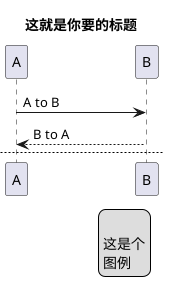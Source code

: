 @startuml

/'标题'/
title 这就是你要的标题

participant A
participant B
A -> B:  A to B
B --> A: B to A


/' 添加图例 '/
legend right

这是个
图例
endlegend


/' 分离图表 '/
newpage

A -> B: "newpage A to B"
B --> A:"newpage B to A"

newpage A title new page
A -> B: "newpage A to B"
B --> A:"newpage B to A"

@enduml